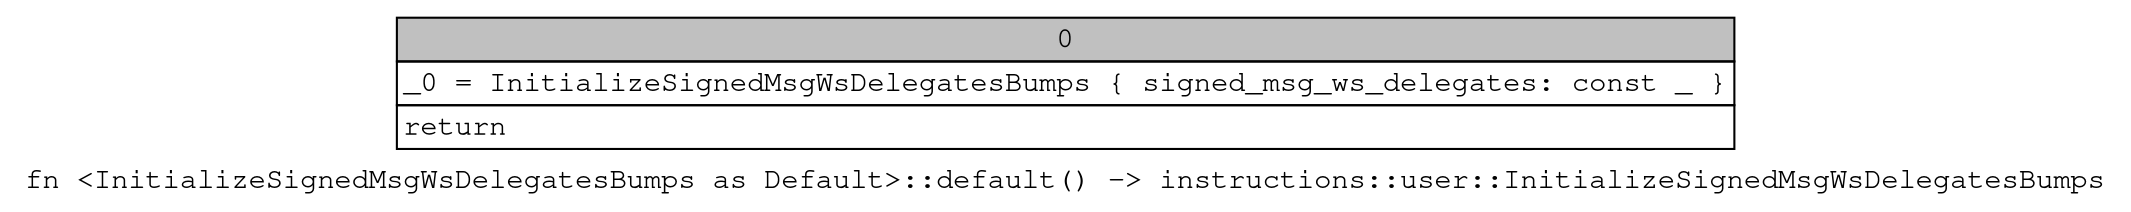 digraph Mir_0_12158 {
    graph [fontname="Courier, monospace"];
    node [fontname="Courier, monospace"];
    edge [fontname="Courier, monospace"];
    label=<fn &lt;InitializeSignedMsgWsDelegatesBumps as Default&gt;::default() -&gt; instructions::user::InitializeSignedMsgWsDelegatesBumps<br align="left"/>>;
    bb0__0_12158 [shape="none", label=<<table border="0" cellborder="1" cellspacing="0"><tr><td bgcolor="gray" align="center" colspan="1">0</td></tr><tr><td align="left" balign="left">_0 = InitializeSignedMsgWsDelegatesBumps { signed_msg_ws_delegates: const _ }<br/></td></tr><tr><td align="left">return</td></tr></table>>];
}
